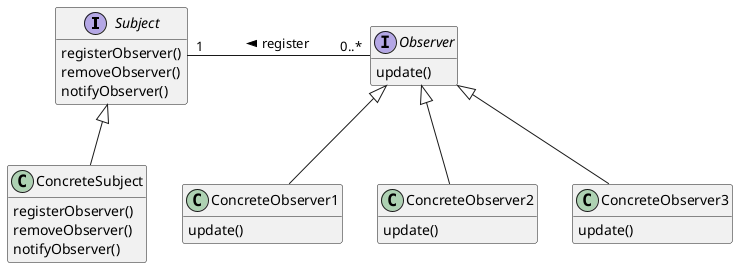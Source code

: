 @startuml ObserverPattern
hide empty members

interface Subject{
    registerObserver()
    removeObserver()
    notifyObserver()
}

interface Observer{
    update()
}

class ConcreteSubject{
    registerObserver()
    removeObserver()
    notifyObserver()
}

class ConcreteObserver1{
    update()
}

class ConcreteObserver2{
    update()
}

class ConcreteObserver3{
    update()
}

Subject <|-- ConcreteSubject
Observer <|-- ConcreteObserver1
Observer <|-- ConcreteObserver2
Observer <|-- ConcreteObserver3

Subject "1" - "0..*" Observer : < register 
@enduml
